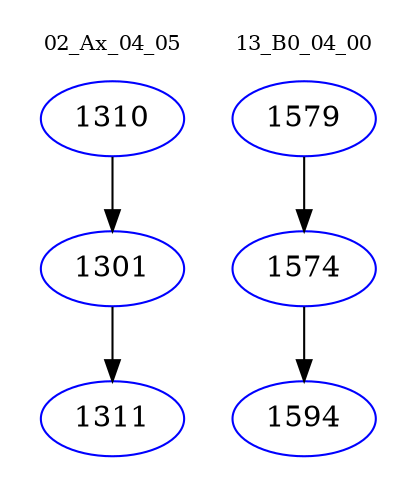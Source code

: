 digraph{
subgraph cluster_0 {
color = white
label = "02_Ax_04_05";
fontsize=10;
T0_1310 [label="1310", color="blue"]
T0_1310 -> T0_1301 [color="black"]
T0_1301 [label="1301", color="blue"]
T0_1301 -> T0_1311 [color="black"]
T0_1311 [label="1311", color="blue"]
}
subgraph cluster_1 {
color = white
label = "13_B0_04_00";
fontsize=10;
T1_1579 [label="1579", color="blue"]
T1_1579 -> T1_1574 [color="black"]
T1_1574 [label="1574", color="blue"]
T1_1574 -> T1_1594 [color="black"]
T1_1594 [label="1594", color="blue"]
}
}
